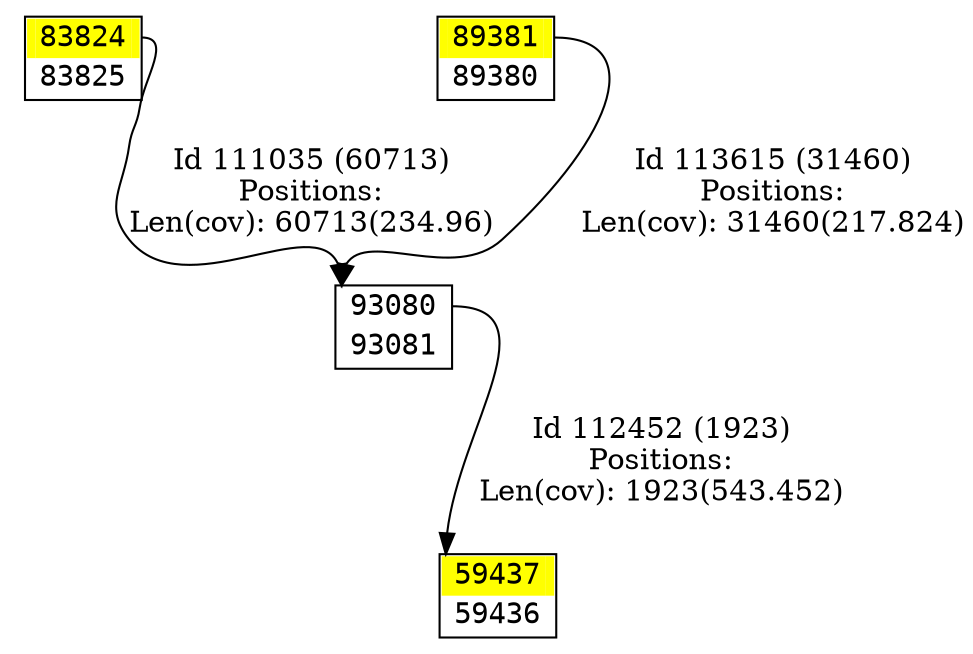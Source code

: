 digraph graph_picture {
node[fontname=<Courier> ,penwidth=<1.8> ,shape=<plaintext> ]
vertex_59436_59437[label=<<TABLE BORDER="1" CELLSPACING="0" >
<TR><TD BORDER="0" PORT = "port_59437_in" color="yellow" bgcolor="yellow" ></TD><TD BORDER="0" color="yellow" bgcolor="yellow" >59437</TD><TD BORDER="0" PORT = "port_59437_out" color="yellow" bgcolor="yellow" ></TD></TR>
<TR><TD BORDER="0" PORT = "port_59436_out" color="white" bgcolor="white" ></TD><TD BORDER="0" color="white" bgcolor="white" >59436</TD><TD BORDER="0" PORT = "port_59436_in" color="white" bgcolor="white" ></TD></TR>
</TABLE>> ,color=<black> ,URL=</vertex/59437.svg> ]
vertex_83824_83825[label=<<TABLE BORDER="1" CELLSPACING="0" >
<TR><TD BORDER="0" PORT = "port_83824_in" color="yellow" bgcolor="yellow" ></TD><TD BORDER="0" color="yellow" bgcolor="yellow" >83824</TD><TD BORDER="0" PORT = "port_83824_out" color="yellow" bgcolor="yellow" ></TD></TR>
<TR><TD BORDER="0" PORT = "port_83825_out" color="white" bgcolor="white" ></TD><TD BORDER="0" color="white" bgcolor="white" >83825</TD><TD BORDER="0" PORT = "port_83825_in" color="white" bgcolor="white" ></TD></TR>
</TABLE>> ,color=<black> ,URL=</vertex/83824.svg> ]
vertex_89380_89381[label=<<TABLE BORDER="1" CELLSPACING="0" >
<TR><TD BORDER="0" PORT = "port_89381_in" color="yellow" bgcolor="yellow" ></TD><TD BORDER="0" color="yellow" bgcolor="yellow" >89381</TD><TD BORDER="0" PORT = "port_89381_out" color="yellow" bgcolor="yellow" ></TD></TR>
<TR><TD BORDER="0" PORT = "port_89380_out" color="white" bgcolor="white" ></TD><TD BORDER="0" color="white" bgcolor="white" >89380</TD><TD BORDER="0" PORT = "port_89380_in" color="white" bgcolor="white" ></TD></TR>
</TABLE>> ,color=<black> ,URL=</vertex/89381.svg> ]
vertex_93080_93081[label=<<TABLE BORDER="1" CELLSPACING="0" >
<TR><TD BORDER="0" PORT = "port_93080_in" color="white" bgcolor="white" ></TD><TD BORDER="0" color="white" bgcolor="white" >93080</TD><TD BORDER="0" PORT = "port_93080_out" color="white" bgcolor="white" ></TD></TR>
<TR><TD BORDER="0" PORT = "port_93081_out" color="white" bgcolor="white" ></TD><TD BORDER="0" color="white" bgcolor="white" >93081</TD><TD BORDER="0" PORT = "port_93081_in" color="white" bgcolor="white" ></TD></TR>
</TABLE>> ,color=<black> ,URL=</vertex/93080.svg> ]
vertex_83824_83825:port_83824_out->vertex_93080_93081:port_93080_in[label="Id 111035 (60713)\nPositions:\nLen(cov): 60713(234.96)" ,color=<black> ]
vertex_93080_93081:port_93080_out->vertex_59436_59437:port_59437_in[label="Id 112452 (1923)\nPositions:\nLen(cov): 1923(543.452)" ,color=<black> ]
vertex_89380_89381:port_89381_out->vertex_93080_93081:port_93080_in[label="Id 113615 (31460)\nPositions:\nLen(cov): 31460(217.824)" ,color=<black> ]
}
